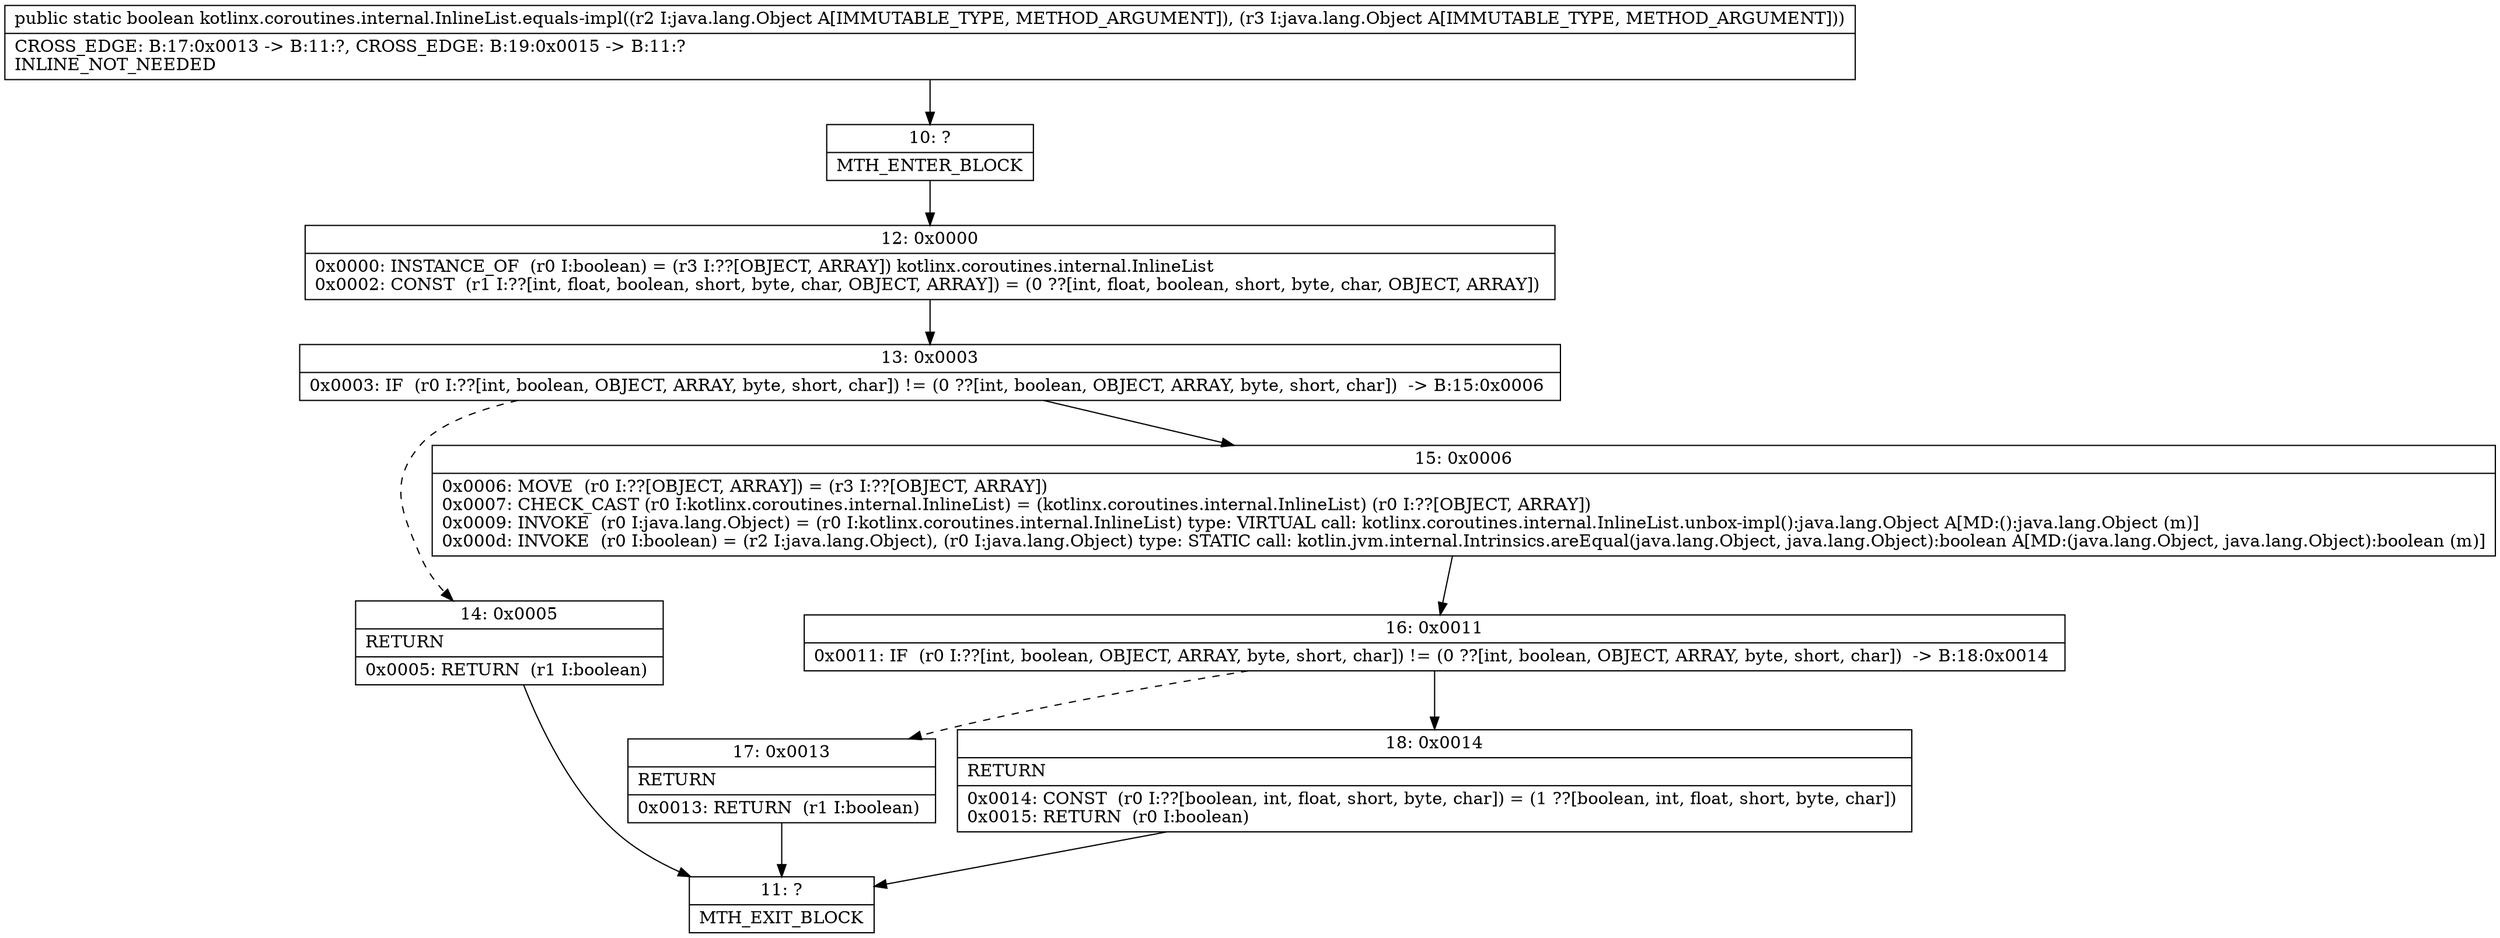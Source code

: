 digraph "CFG forkotlinx.coroutines.internal.InlineList.equals\-impl(Ljava\/lang\/Object;Ljava\/lang\/Object;)Z" {
Node_10 [shape=record,label="{10\:\ ?|MTH_ENTER_BLOCK\l}"];
Node_12 [shape=record,label="{12\:\ 0x0000|0x0000: INSTANCE_OF  (r0 I:boolean) = (r3 I:??[OBJECT, ARRAY]) kotlinx.coroutines.internal.InlineList \l0x0002: CONST  (r1 I:??[int, float, boolean, short, byte, char, OBJECT, ARRAY]) = (0 ??[int, float, boolean, short, byte, char, OBJECT, ARRAY]) \l}"];
Node_13 [shape=record,label="{13\:\ 0x0003|0x0003: IF  (r0 I:??[int, boolean, OBJECT, ARRAY, byte, short, char]) != (0 ??[int, boolean, OBJECT, ARRAY, byte, short, char])  \-\> B:15:0x0006 \l}"];
Node_14 [shape=record,label="{14\:\ 0x0005|RETURN\l|0x0005: RETURN  (r1 I:boolean) \l}"];
Node_11 [shape=record,label="{11\:\ ?|MTH_EXIT_BLOCK\l}"];
Node_15 [shape=record,label="{15\:\ 0x0006|0x0006: MOVE  (r0 I:??[OBJECT, ARRAY]) = (r3 I:??[OBJECT, ARRAY]) \l0x0007: CHECK_CAST (r0 I:kotlinx.coroutines.internal.InlineList) = (kotlinx.coroutines.internal.InlineList) (r0 I:??[OBJECT, ARRAY]) \l0x0009: INVOKE  (r0 I:java.lang.Object) = (r0 I:kotlinx.coroutines.internal.InlineList) type: VIRTUAL call: kotlinx.coroutines.internal.InlineList.unbox\-impl():java.lang.Object A[MD:():java.lang.Object (m)]\l0x000d: INVOKE  (r0 I:boolean) = (r2 I:java.lang.Object), (r0 I:java.lang.Object) type: STATIC call: kotlin.jvm.internal.Intrinsics.areEqual(java.lang.Object, java.lang.Object):boolean A[MD:(java.lang.Object, java.lang.Object):boolean (m)]\l}"];
Node_16 [shape=record,label="{16\:\ 0x0011|0x0011: IF  (r0 I:??[int, boolean, OBJECT, ARRAY, byte, short, char]) != (0 ??[int, boolean, OBJECT, ARRAY, byte, short, char])  \-\> B:18:0x0014 \l}"];
Node_17 [shape=record,label="{17\:\ 0x0013|RETURN\l|0x0013: RETURN  (r1 I:boolean) \l}"];
Node_18 [shape=record,label="{18\:\ 0x0014|RETURN\l|0x0014: CONST  (r0 I:??[boolean, int, float, short, byte, char]) = (1 ??[boolean, int, float, short, byte, char]) \l0x0015: RETURN  (r0 I:boolean) \l}"];
MethodNode[shape=record,label="{public static boolean kotlinx.coroutines.internal.InlineList.equals\-impl((r2 I:java.lang.Object A[IMMUTABLE_TYPE, METHOD_ARGUMENT]), (r3 I:java.lang.Object A[IMMUTABLE_TYPE, METHOD_ARGUMENT]))  | CROSS_EDGE: B:17:0x0013 \-\> B:11:?, CROSS_EDGE: B:19:0x0015 \-\> B:11:?\lINLINE_NOT_NEEDED\l}"];
MethodNode -> Node_10;Node_10 -> Node_12;
Node_12 -> Node_13;
Node_13 -> Node_14[style=dashed];
Node_13 -> Node_15;
Node_14 -> Node_11;
Node_15 -> Node_16;
Node_16 -> Node_17[style=dashed];
Node_16 -> Node_18;
Node_17 -> Node_11;
Node_18 -> Node_11;
}

